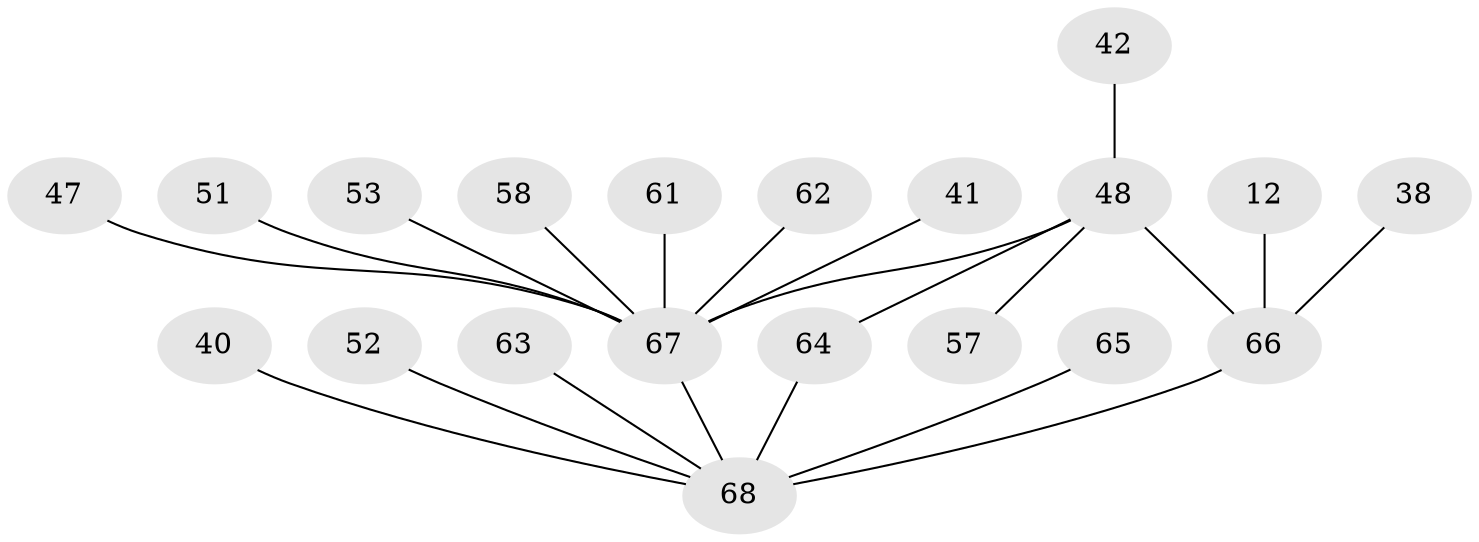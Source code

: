 // original degree distribution, {5: 0.04411764705882353, 3: 0.17647058823529413, 9: 0.014705882352941176, 4: 0.08823529411764706, 2: 0.25, 6: 0.04411764705882353, 7: 0.014705882352941176, 1: 0.36764705882352944}
// Generated by graph-tools (version 1.1) at 2025/44/03/04/25 21:44:20]
// undirected, 20 vertices, 21 edges
graph export_dot {
graph [start="1"]
  node [color=gray90,style=filled];
  12;
  38 [super="+33"];
  40;
  41;
  42;
  47;
  48 [super="+30+46+43"];
  51 [super="+50"];
  52;
  53;
  57;
  58;
  61;
  62;
  63;
  64 [super="+34"];
  65 [super="+35"];
  66 [super="+60+7+4"];
  67 [super="+36"];
  68 [super="+26+54+24+31+32+49+59"];
  12 -- 66;
  38 -- 66;
  40 -- 68;
  41 -- 67;
  42 -- 48;
  47 -- 67;
  48 -- 64;
  48 -- 57;
  48 -- 66 [weight=6];
  48 -- 67 [weight=4];
  51 -- 67;
  52 -- 68;
  53 -- 67;
  58 -- 67;
  61 -- 67;
  62 -- 67;
  63 -- 68;
  64 -- 68;
  65 -- 68;
  66 -- 68 [weight=4];
  67 -- 68 [weight=3];
}
